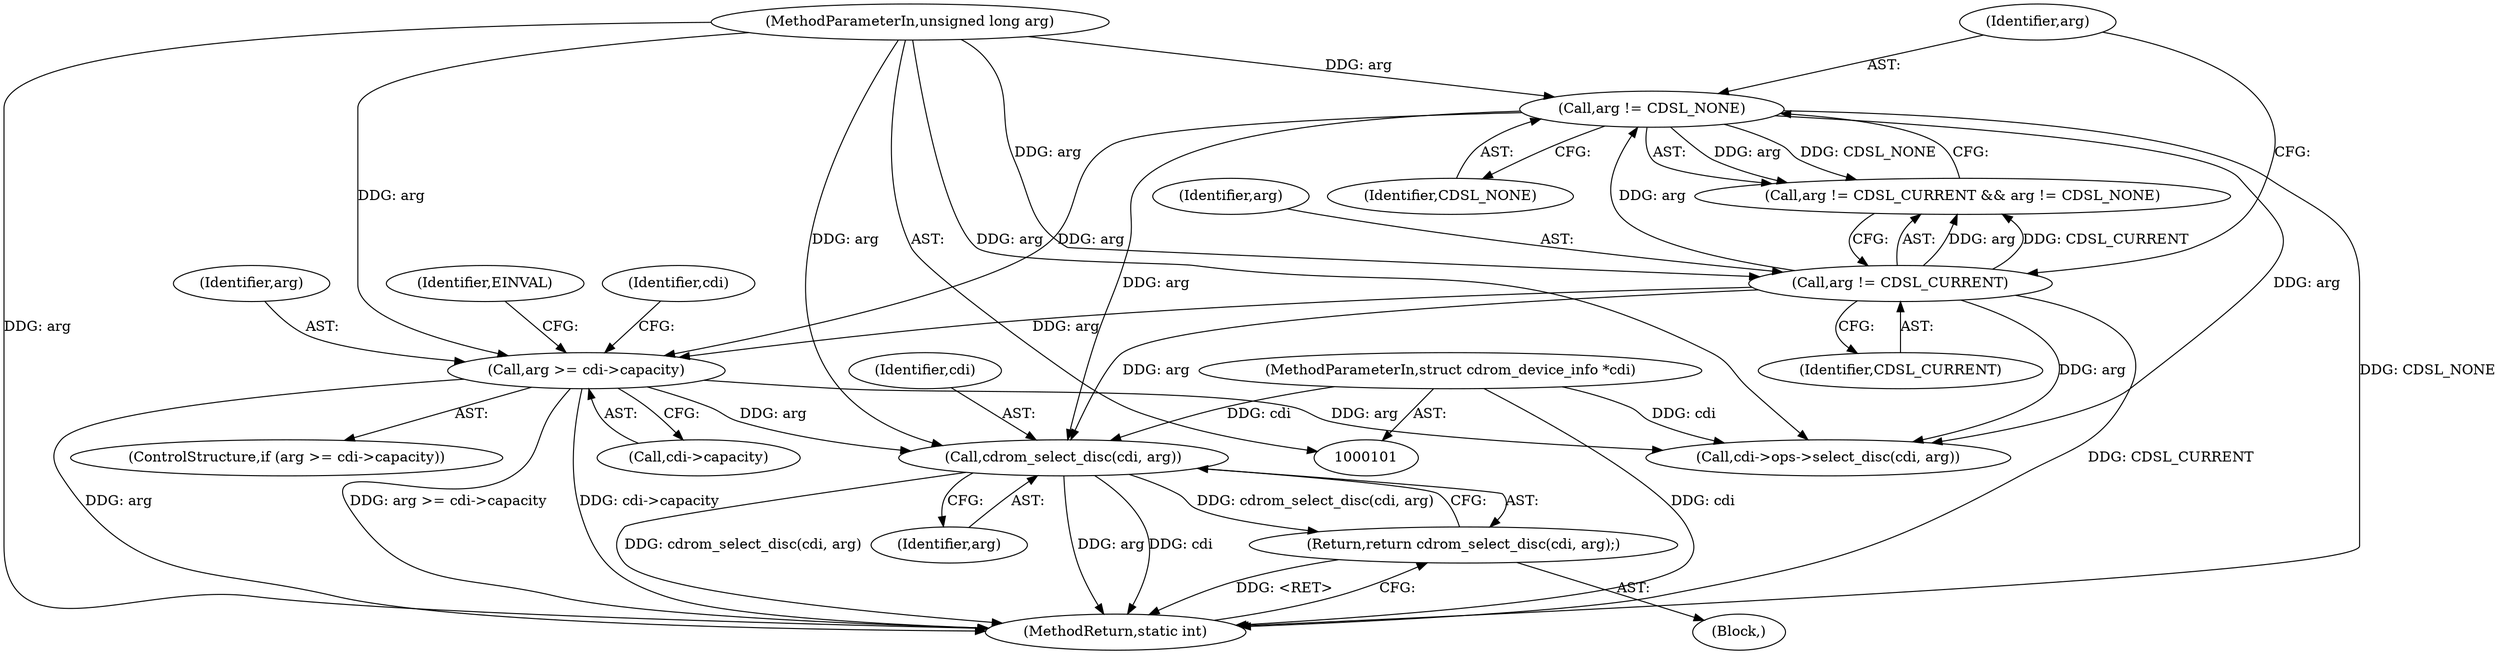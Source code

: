 digraph "0_linux_e4f3aa2e1e67bb48dfbaaf1cad59013d5a5bc276@pointer" {
"1000147" [label="(Call,cdrom_select_disc(cdi, arg))"];
"1000102" [label="(MethodParameterIn,struct cdrom_device_info *cdi)"];
"1000125" [label="(Call,arg >= cdi->capacity)"];
"1000120" [label="(Call,arg != CDSL_NONE)"];
"1000117" [label="(Call,arg != CDSL_CURRENT)"];
"1000103" [label="(MethodParameterIn,unsigned long arg)"];
"1000146" [label="(Return,return cdrom_select_disc(cdi, arg);)"];
"1000117" [label="(Call,arg != CDSL_CURRENT)"];
"1000119" [label="(Identifier,CDSL_CURRENT)"];
"1000140" [label="(Call,cdi->ops->select_disc(cdi, arg))"];
"1000103" [label="(MethodParameterIn,unsigned long arg)"];
"1000118" [label="(Identifier,arg)"];
"1000136" [label="(Identifier,cdi)"];
"1000150" [label="(MethodReturn,static int)"];
"1000147" [label="(Call,cdrom_select_disc(cdi, arg))"];
"1000149" [label="(Identifier,arg)"];
"1000122" [label="(Identifier,CDSL_NONE)"];
"1000104" [label="(Block,)"];
"1000126" [label="(Identifier,arg)"];
"1000102" [label="(MethodParameterIn,struct cdrom_device_info *cdi)"];
"1000132" [label="(Identifier,EINVAL)"];
"1000125" [label="(Call,arg >= cdi->capacity)"];
"1000116" [label="(Call,arg != CDSL_CURRENT && arg != CDSL_NONE)"];
"1000120" [label="(Call,arg != CDSL_NONE)"];
"1000127" [label="(Call,cdi->capacity)"];
"1000148" [label="(Identifier,cdi)"];
"1000146" [label="(Return,return cdrom_select_disc(cdi, arg);)"];
"1000121" [label="(Identifier,arg)"];
"1000124" [label="(ControlStructure,if (arg >= cdi->capacity))"];
"1000147" -> "1000146"  [label="AST: "];
"1000147" -> "1000149"  [label="CFG: "];
"1000148" -> "1000147"  [label="AST: "];
"1000149" -> "1000147"  [label="AST: "];
"1000146" -> "1000147"  [label="CFG: "];
"1000147" -> "1000150"  [label="DDG: arg"];
"1000147" -> "1000150"  [label="DDG: cdi"];
"1000147" -> "1000150"  [label="DDG: cdrom_select_disc(cdi, arg)"];
"1000147" -> "1000146"  [label="DDG: cdrom_select_disc(cdi, arg)"];
"1000102" -> "1000147"  [label="DDG: cdi"];
"1000125" -> "1000147"  [label="DDG: arg"];
"1000120" -> "1000147"  [label="DDG: arg"];
"1000117" -> "1000147"  [label="DDG: arg"];
"1000103" -> "1000147"  [label="DDG: arg"];
"1000102" -> "1000101"  [label="AST: "];
"1000102" -> "1000150"  [label="DDG: cdi"];
"1000102" -> "1000140"  [label="DDG: cdi"];
"1000125" -> "1000124"  [label="AST: "];
"1000125" -> "1000127"  [label="CFG: "];
"1000126" -> "1000125"  [label="AST: "];
"1000127" -> "1000125"  [label="AST: "];
"1000132" -> "1000125"  [label="CFG: "];
"1000136" -> "1000125"  [label="CFG: "];
"1000125" -> "1000150"  [label="DDG: arg"];
"1000125" -> "1000150"  [label="DDG: arg >= cdi->capacity"];
"1000125" -> "1000150"  [label="DDG: cdi->capacity"];
"1000120" -> "1000125"  [label="DDG: arg"];
"1000117" -> "1000125"  [label="DDG: arg"];
"1000103" -> "1000125"  [label="DDG: arg"];
"1000125" -> "1000140"  [label="DDG: arg"];
"1000120" -> "1000116"  [label="AST: "];
"1000120" -> "1000122"  [label="CFG: "];
"1000121" -> "1000120"  [label="AST: "];
"1000122" -> "1000120"  [label="AST: "];
"1000116" -> "1000120"  [label="CFG: "];
"1000120" -> "1000150"  [label="DDG: CDSL_NONE"];
"1000120" -> "1000116"  [label="DDG: arg"];
"1000120" -> "1000116"  [label="DDG: CDSL_NONE"];
"1000117" -> "1000120"  [label="DDG: arg"];
"1000103" -> "1000120"  [label="DDG: arg"];
"1000120" -> "1000140"  [label="DDG: arg"];
"1000117" -> "1000116"  [label="AST: "];
"1000117" -> "1000119"  [label="CFG: "];
"1000118" -> "1000117"  [label="AST: "];
"1000119" -> "1000117"  [label="AST: "];
"1000121" -> "1000117"  [label="CFG: "];
"1000116" -> "1000117"  [label="CFG: "];
"1000117" -> "1000150"  [label="DDG: CDSL_CURRENT"];
"1000117" -> "1000116"  [label="DDG: arg"];
"1000117" -> "1000116"  [label="DDG: CDSL_CURRENT"];
"1000103" -> "1000117"  [label="DDG: arg"];
"1000117" -> "1000140"  [label="DDG: arg"];
"1000103" -> "1000101"  [label="AST: "];
"1000103" -> "1000150"  [label="DDG: arg"];
"1000103" -> "1000140"  [label="DDG: arg"];
"1000146" -> "1000104"  [label="AST: "];
"1000150" -> "1000146"  [label="CFG: "];
"1000146" -> "1000150"  [label="DDG: <RET>"];
}

